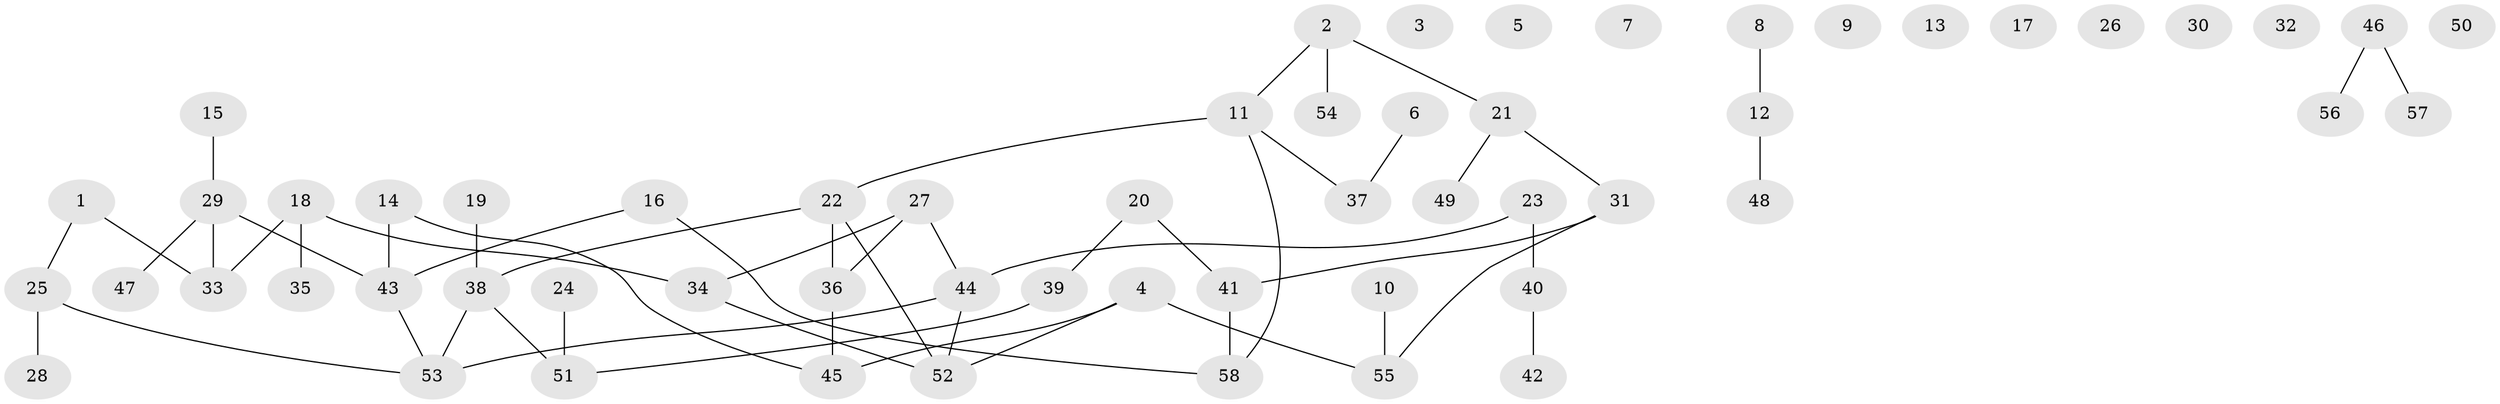 // Generated by graph-tools (version 1.1) at 2025/25/03/09/25 03:25:20]
// undirected, 58 vertices, 56 edges
graph export_dot {
graph [start="1"]
  node [color=gray90,style=filled];
  1;
  2;
  3;
  4;
  5;
  6;
  7;
  8;
  9;
  10;
  11;
  12;
  13;
  14;
  15;
  16;
  17;
  18;
  19;
  20;
  21;
  22;
  23;
  24;
  25;
  26;
  27;
  28;
  29;
  30;
  31;
  32;
  33;
  34;
  35;
  36;
  37;
  38;
  39;
  40;
  41;
  42;
  43;
  44;
  45;
  46;
  47;
  48;
  49;
  50;
  51;
  52;
  53;
  54;
  55;
  56;
  57;
  58;
  1 -- 25;
  1 -- 33;
  2 -- 11;
  2 -- 21;
  2 -- 54;
  4 -- 45;
  4 -- 52;
  4 -- 55;
  6 -- 37;
  8 -- 12;
  10 -- 55;
  11 -- 22;
  11 -- 37;
  11 -- 58;
  12 -- 48;
  14 -- 43;
  14 -- 45;
  15 -- 29;
  16 -- 43;
  16 -- 58;
  18 -- 33;
  18 -- 34;
  18 -- 35;
  19 -- 38;
  20 -- 39;
  20 -- 41;
  21 -- 31;
  21 -- 49;
  22 -- 36;
  22 -- 38;
  22 -- 52;
  23 -- 40;
  23 -- 44;
  24 -- 51;
  25 -- 28;
  25 -- 53;
  27 -- 34;
  27 -- 36;
  27 -- 44;
  29 -- 33;
  29 -- 43;
  29 -- 47;
  31 -- 41;
  31 -- 55;
  34 -- 52;
  36 -- 45;
  38 -- 51;
  38 -- 53;
  39 -- 51;
  40 -- 42;
  41 -- 58;
  43 -- 53;
  44 -- 52;
  44 -- 53;
  46 -- 56;
  46 -- 57;
}
